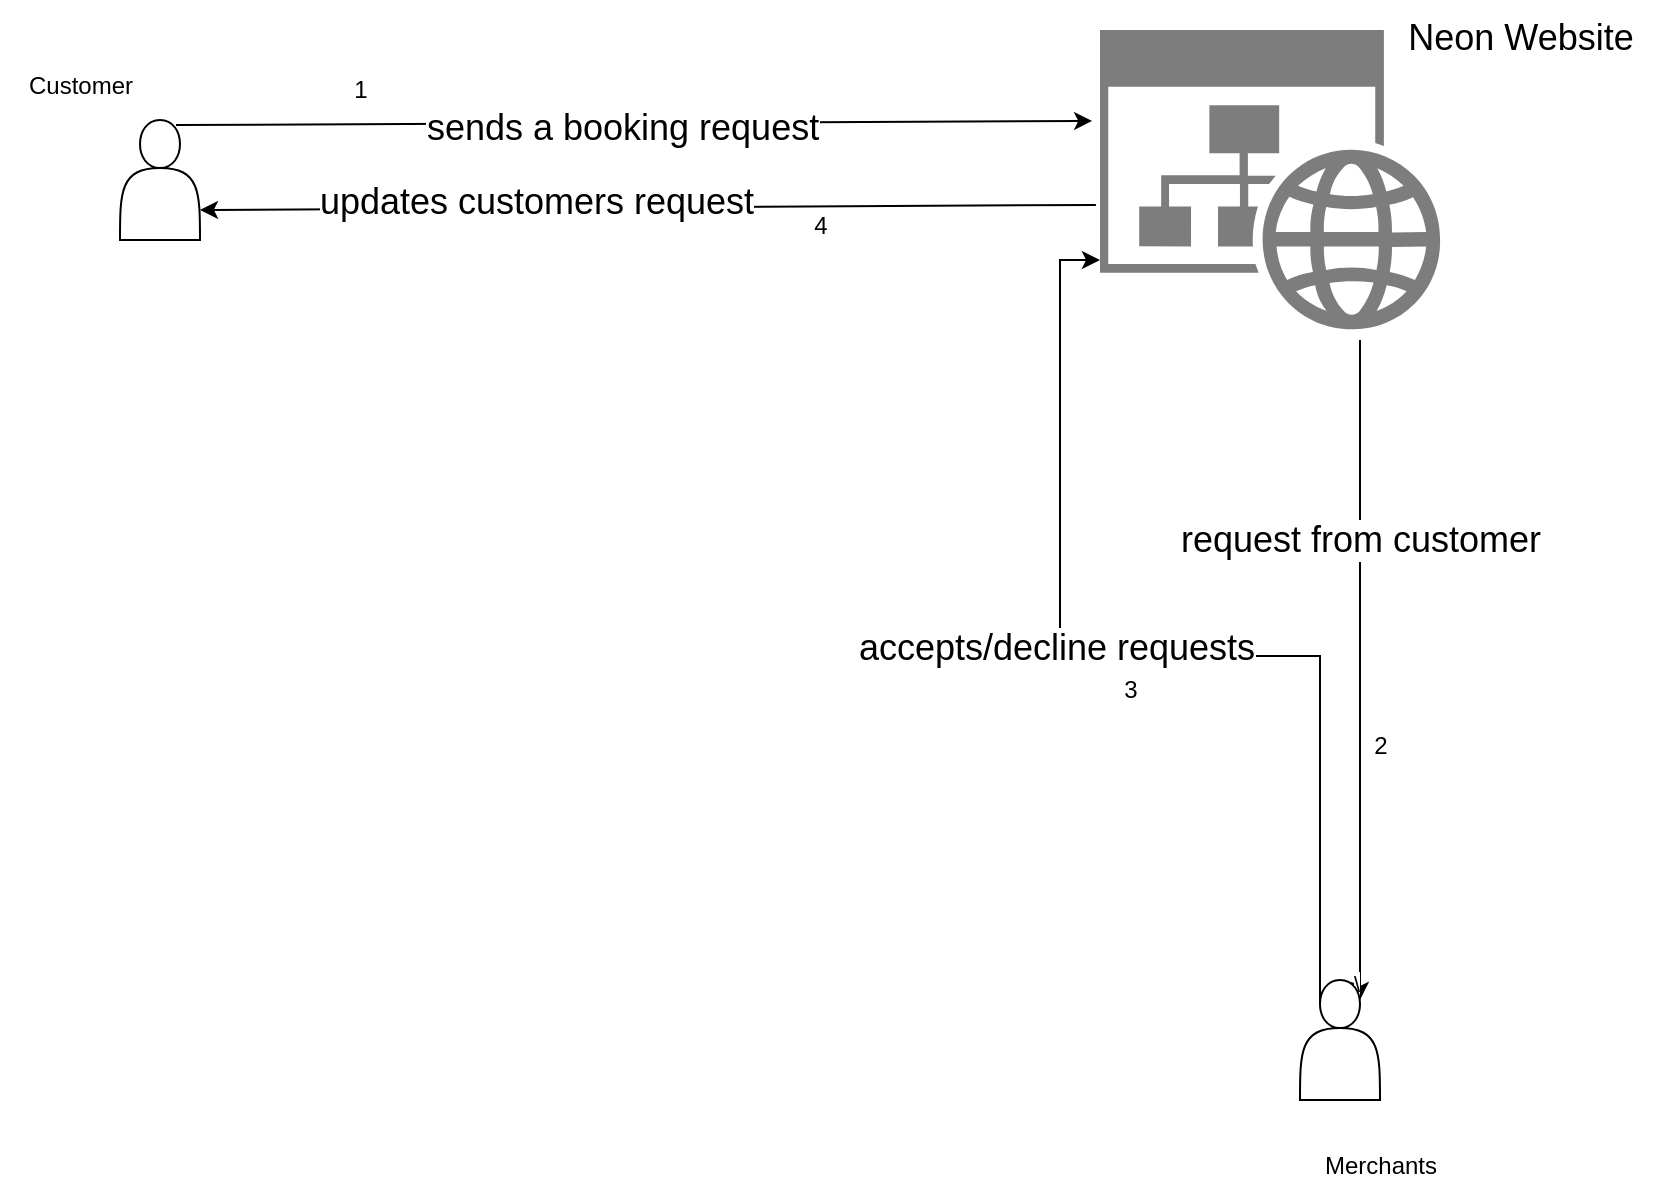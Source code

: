 <mxfile version="21.6.5" type="device">
  <diagram name="Page-1" id="5f0bae14-7c28-e335-631c-24af17079c00">
    <mxGraphModel dx="1026" dy="743" grid="1" gridSize="10" guides="1" tooltips="1" connect="1" arrows="1" fold="1" page="1" pageScale="1" pageWidth="1100" pageHeight="850" background="none" math="0" shadow="0">
      <root>
        <mxCell id="0" />
        <mxCell id="1" parent="0" />
        <mxCell id="NE7UOO0nakm5JGuCrPy9-1" value="" style="shape=actor;whiteSpace=wrap;html=1;" vertex="1" parent="1">
          <mxGeometry x="170" y="80" width="40" height="60" as="geometry" />
        </mxCell>
        <mxCell id="NE7UOO0nakm5JGuCrPy9-2" value="" style="endArrow=classic;html=1;rounded=0;exitX=0.7;exitY=0.042;exitDx=0;exitDy=0;exitPerimeter=0;entryX=-0.023;entryY=0.303;entryDx=0;entryDy=0;entryPerimeter=0;" edge="1" parent="1" source="NE7UOO0nakm5JGuCrPy9-1" target="NE7UOO0nakm5JGuCrPy9-5">
          <mxGeometry relative="1" as="geometry">
            <mxPoint x="210" y="109.5" as="sourcePoint" />
            <mxPoint x="560" y="110" as="targetPoint" />
            <Array as="points" />
          </mxGeometry>
        </mxCell>
        <mxCell id="NE7UOO0nakm5JGuCrPy9-4" value="&lt;font style=&quot;font-size: 18px;&quot;&gt;sends a booking request&lt;/font&gt;" style="edgeLabel;html=1;align=center;verticalAlign=middle;resizable=0;points=[];" vertex="1" connectable="0" parent="NE7UOO0nakm5JGuCrPy9-2">
          <mxGeometry x="-0.029" y="-2" relative="1" as="geometry">
            <mxPoint as="offset" />
          </mxGeometry>
        </mxCell>
        <mxCell id="NE7UOO0nakm5JGuCrPy9-5" value="" style="sketch=0;aspect=fixed;pointerEvents=1;shadow=0;dashed=0;html=1;strokeColor=none;labelPosition=center;verticalLabelPosition=bottom;verticalAlign=top;align=center;shape=mxgraph.mscae.enterprise.website_generic;fillColor=#7D7D7D;" vertex="1" parent="1">
          <mxGeometry x="660" y="35" width="170.45" height="150" as="geometry" />
        </mxCell>
        <mxCell id="NE7UOO0nakm5JGuCrPy9-6" value="" style="endArrow=classic;html=1;rounded=0;" edge="1" parent="1">
          <mxGeometry relative="1" as="geometry">
            <mxPoint x="790" y="190" as="sourcePoint" />
            <mxPoint x="790" y="520" as="targetPoint" />
          </mxGeometry>
        </mxCell>
        <mxCell id="NE7UOO0nakm5JGuCrPy9-7" value="&lt;font style=&quot;font-size: 18px;&quot;&gt;request from customer&lt;/font&gt;" style="edgeLabel;resizable=0;html=1;align=center;verticalAlign=middle;" connectable="0" vertex="1" parent="NE7UOO0nakm5JGuCrPy9-6">
          <mxGeometry relative="1" as="geometry">
            <mxPoint y="-65" as="offset" />
          </mxGeometry>
        </mxCell>
        <mxCell id="NE7UOO0nakm5JGuCrPy9-9" value="\" style="edgeLabel;resizable=0;html=1;align=right;verticalAlign=bottom;" connectable="0" vertex="1" parent="NE7UOO0nakm5JGuCrPy9-6">
          <mxGeometry x="1" relative="1" as="geometry" />
        </mxCell>
        <mxCell id="TOgFSGIZs1Kmtcr0InVc-1" style="edgeStyle=orthogonalEdgeStyle;rounded=0;orthogonalLoop=1;jettySize=auto;html=1;exitX=0.25;exitY=0.2;exitDx=0;exitDy=0;exitPerimeter=0;" edge="1" parent="1" source="NE7UOO0nakm5JGuCrPy9-10" target="NE7UOO0nakm5JGuCrPy9-5">
          <mxGeometry relative="1" as="geometry">
            <mxPoint x="680" y="270" as="targetPoint" />
            <Array as="points">
              <mxPoint x="770" y="348" />
              <mxPoint x="640" y="348" />
              <mxPoint x="640" y="150" />
              <mxPoint x="670" y="150" />
            </Array>
          </mxGeometry>
        </mxCell>
        <mxCell id="TOgFSGIZs1Kmtcr0InVc-2" value="&lt;span style=&quot;font-size: 18px;&quot;&gt;accepts/decline requests&lt;/span&gt;" style="edgeLabel;html=1;align=center;verticalAlign=middle;resizable=0;points=[];" connectable="0" vertex="1" parent="TOgFSGIZs1Kmtcr0InVc-1">
          <mxGeometry x="0.18" y="2" relative="1" as="geometry">
            <mxPoint as="offset" />
          </mxGeometry>
        </mxCell>
        <mxCell id="NE7UOO0nakm5JGuCrPy9-10" value="" style="shape=actor;whiteSpace=wrap;html=1;" vertex="1" parent="1">
          <mxGeometry x="760" y="510" width="40" height="60" as="geometry" />
        </mxCell>
        <mxCell id="NE7UOO0nakm5JGuCrPy9-11" value="Customer" style="text;html=1;align=center;verticalAlign=middle;resizable=0;points=[];autosize=1;strokeColor=none;fillColor=none;" vertex="1" parent="1">
          <mxGeometry x="110" y="48" width="80" height="30" as="geometry" />
        </mxCell>
        <mxCell id="NE7UOO0nakm5JGuCrPy9-12" value="Merchants" style="text;html=1;align=center;verticalAlign=middle;resizable=0;points=[];autosize=1;strokeColor=none;fillColor=none;" vertex="1" parent="1">
          <mxGeometry x="760" y="588" width="80" height="30" as="geometry" />
        </mxCell>
        <mxCell id="TOgFSGIZs1Kmtcr0InVc-3" value="" style="endArrow=classic;html=1;rounded=0;exitX=-0.012;exitY=0.583;exitDx=0;exitDy=0;exitPerimeter=0;entryX=1;entryY=0.75;entryDx=0;entryDy=0;" edge="1" parent="1" source="NE7UOO0nakm5JGuCrPy9-5" target="NE7UOO0nakm5JGuCrPy9-1">
          <mxGeometry width="50" height="50" relative="1" as="geometry">
            <mxPoint x="330" y="210" as="sourcePoint" />
            <mxPoint x="210" y="230" as="targetPoint" />
          </mxGeometry>
        </mxCell>
        <mxCell id="TOgFSGIZs1Kmtcr0InVc-4" value="&lt;font style=&quot;font-size: 18px;&quot;&gt;updates customers request&lt;/font&gt;" style="edgeLabel;html=1;align=center;verticalAlign=middle;resizable=0;points=[];" connectable="0" vertex="1" parent="TOgFSGIZs1Kmtcr0InVc-3">
          <mxGeometry x="0.25" y="-3" relative="1" as="geometry">
            <mxPoint as="offset" />
          </mxGeometry>
        </mxCell>
        <mxCell id="TOgFSGIZs1Kmtcr0InVc-5" value="&lt;font style=&quot;font-size: 18px;&quot;&gt;Neon Website&lt;br&gt;&lt;br&gt;&lt;/font&gt;" style="text;html=1;align=center;verticalAlign=middle;resizable=0;points=[];autosize=1;strokeColor=none;fillColor=none;" vertex="1" parent="1">
          <mxGeometry x="800" y="20" width="140" height="60" as="geometry" />
        </mxCell>
        <mxCell id="TOgFSGIZs1Kmtcr0InVc-6" value="1" style="text;html=1;align=center;verticalAlign=middle;resizable=0;points=[];autosize=1;strokeColor=none;fillColor=none;" vertex="1" parent="1">
          <mxGeometry x="275" y="50" width="30" height="30" as="geometry" />
        </mxCell>
        <mxCell id="TOgFSGIZs1Kmtcr0InVc-7" value="2" style="text;html=1;align=center;verticalAlign=middle;resizable=0;points=[];autosize=1;strokeColor=none;fillColor=none;" vertex="1" parent="1">
          <mxGeometry x="785" y="378" width="30" height="30" as="geometry" />
        </mxCell>
        <mxCell id="TOgFSGIZs1Kmtcr0InVc-8" value="3" style="text;html=1;align=center;verticalAlign=middle;resizable=0;points=[];autosize=1;strokeColor=none;fillColor=none;" vertex="1" parent="1">
          <mxGeometry x="660" y="350" width="30" height="30" as="geometry" />
        </mxCell>
        <mxCell id="TOgFSGIZs1Kmtcr0InVc-9" value="4" style="text;html=1;align=center;verticalAlign=middle;resizable=0;points=[];autosize=1;strokeColor=none;fillColor=none;" vertex="1" parent="1">
          <mxGeometry x="505" y="118" width="30" height="30" as="geometry" />
        </mxCell>
      </root>
    </mxGraphModel>
  </diagram>
</mxfile>
